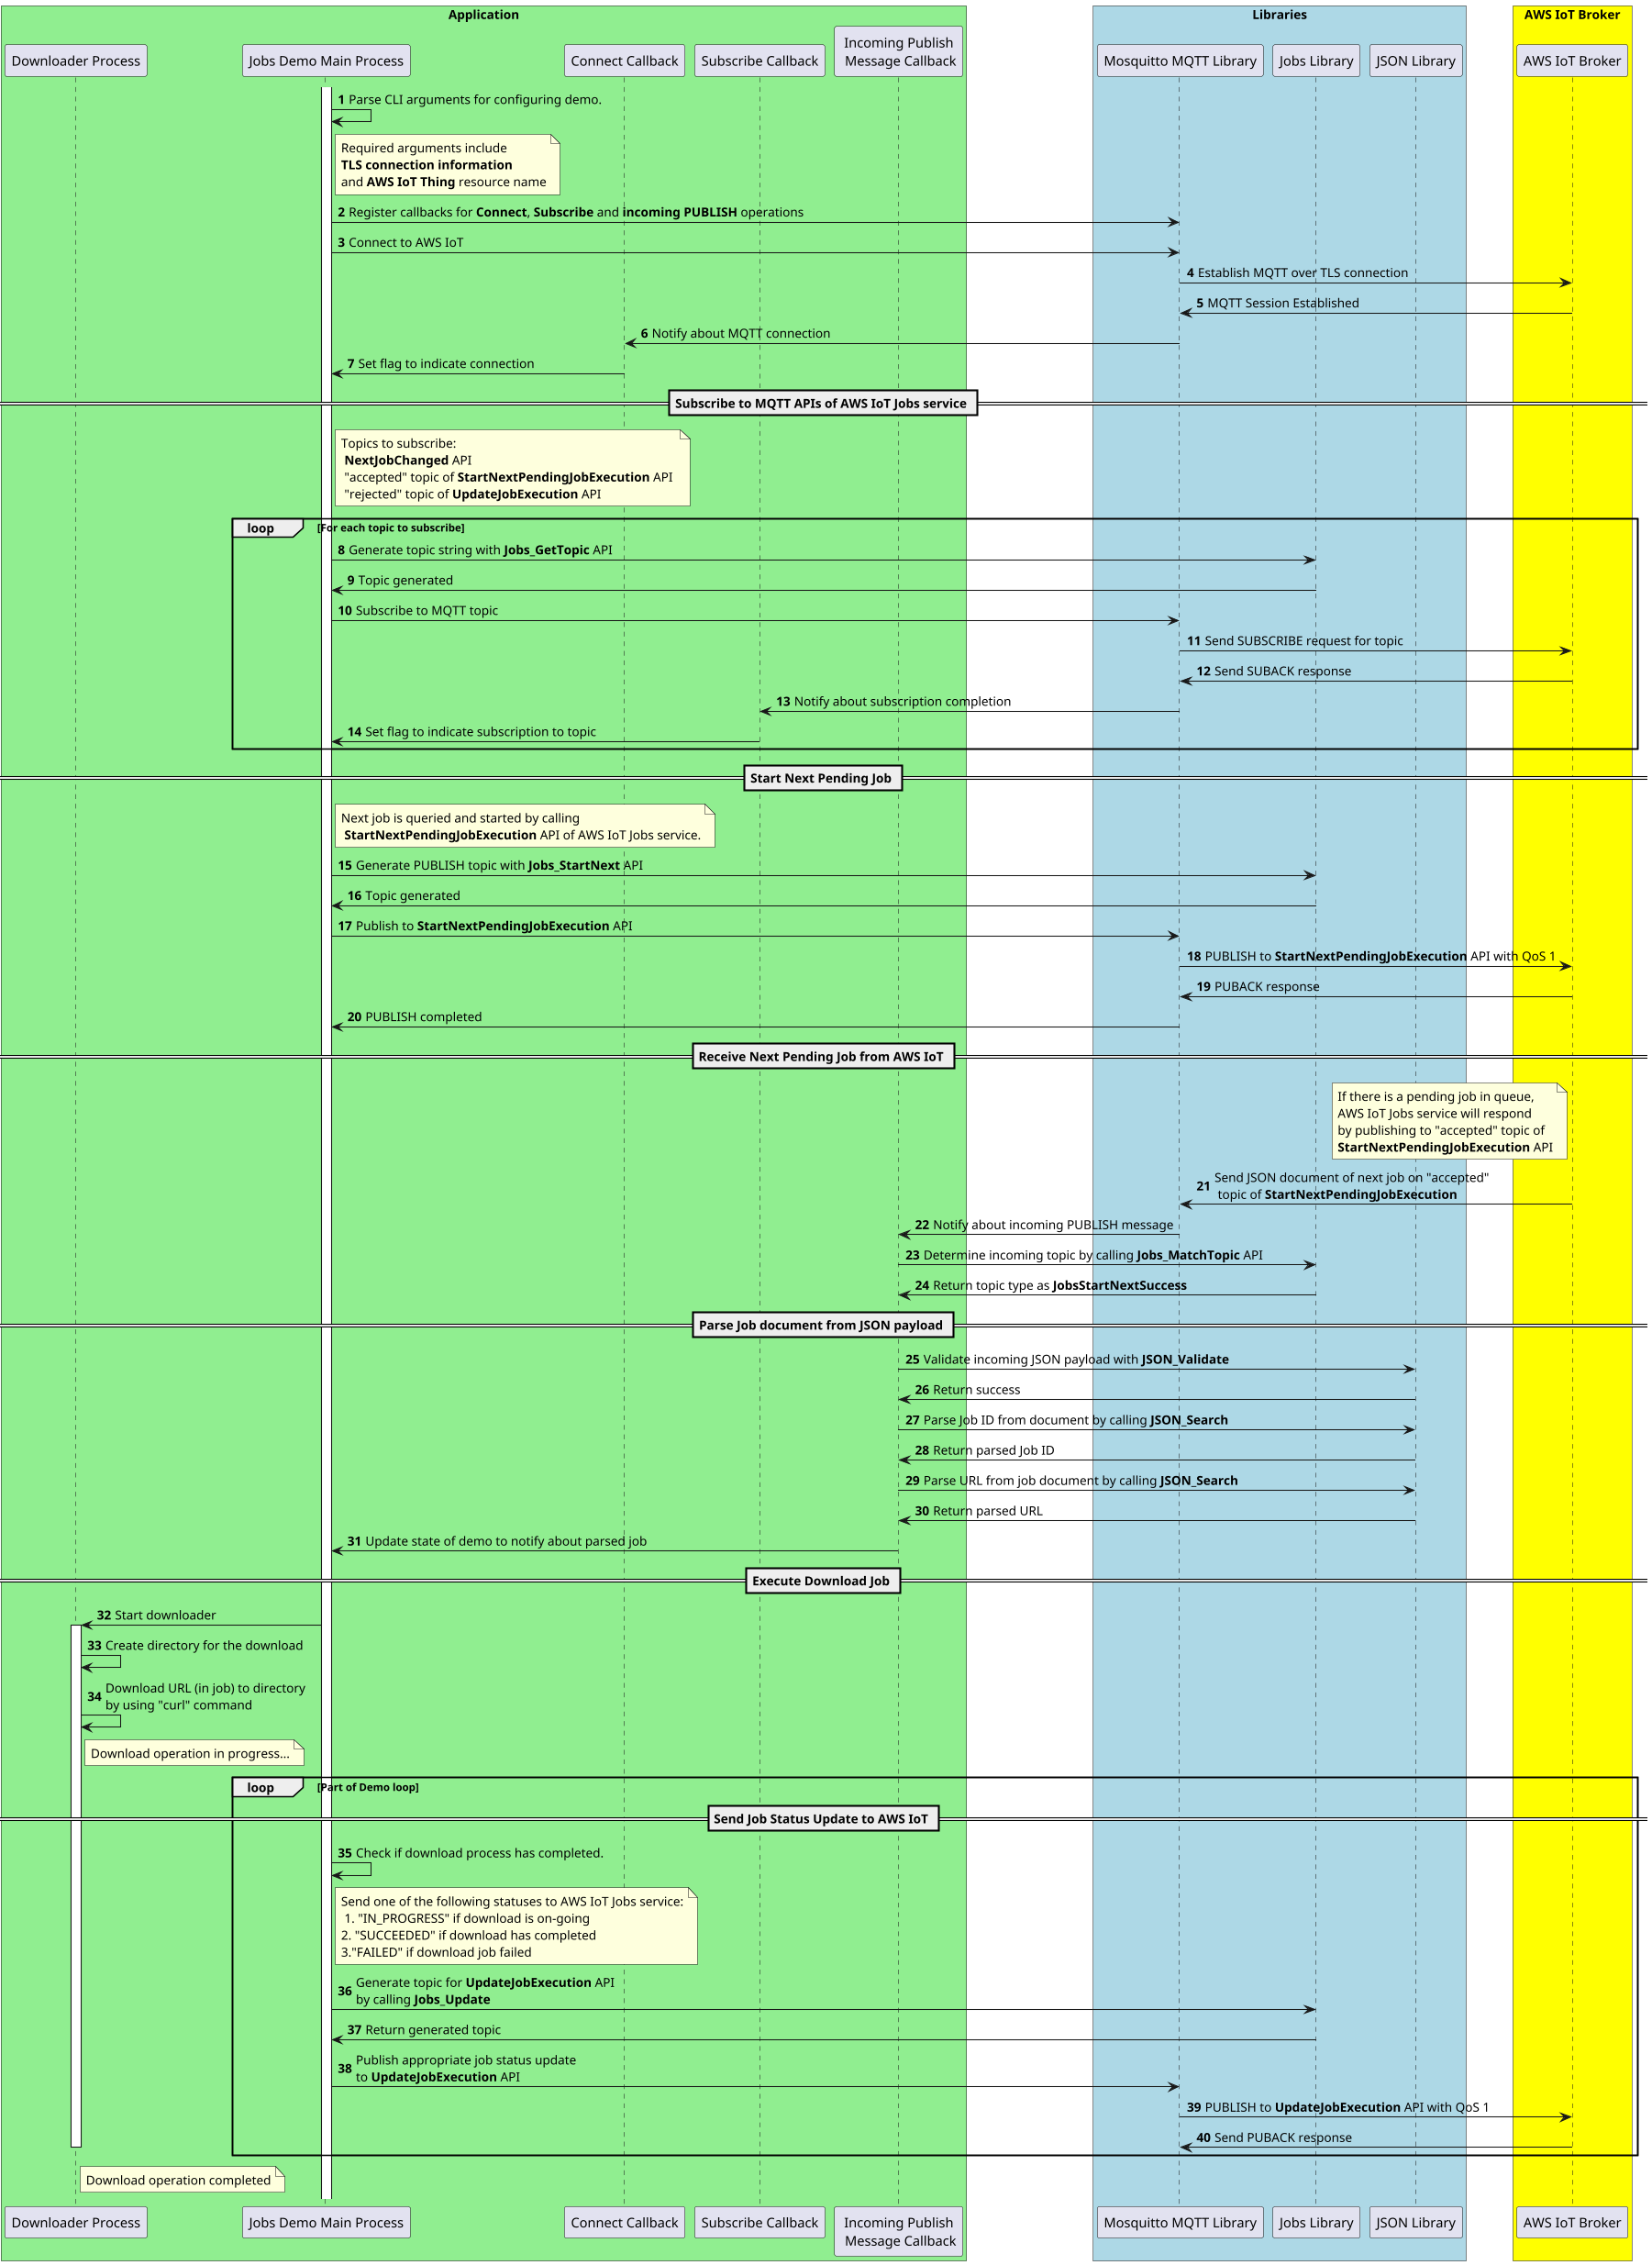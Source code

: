 @startuml
skinparam dpi 100
skinparam classFontSize 8
skinparam classFontName Helvetica
autonumber

box "Application" #LightGreen
	participant "Downloader Process" as download
	participant "Jobs Demo Main Process" as demo
    participant "Connect Callback" as connect_cb
    participant "Subscribe Callback" as subscribe_cb
    participant "Incoming Publish\n Message Callback" as message_cb
end box

box "Libraries" #LightBlue
	participant "Mosquitto MQTT Library" as mqtt
	participant "Jobs Library" as jobs
    participant "JSON Library" as json
end box 

box "AWS IoT Broker" #Yellow
    participant "AWS IoT Broker" as aws
end box

activate demo
demo -> demo: Parse CLI arguments for configuring demo.
note right of demo: Required arguments include \n<b>TLS connection information</b>\nand <b>AWS IoT Thing</b> resource name

demo->mqtt: Register callbacks for <b>Connect</b>, <b>Subscribe</b> and <b>incoming PUBLISH</b> operations

demo->mqtt: Connect to AWS IoT 
mqtt->aws: Establish MQTT over TLS connection
aws->mqtt: MQTT Session Established
mqtt->connect_cb: Notify about MQTT connection
connect_cb->demo: Set flag to indicate connection

== Subscribe to MQTT APIs of AWS IoT Jobs service ==
note right of demo: Topics to subscribe:\n <b>NextJobChanged</b> API \n "accepted" topic of <b>StartNextPendingJobExecution</b> API \n "rejected" topic of <b>UpdateJobExecution</b> API
loop For each topic to subscribe
demo->jobs: Generate topic string with <b>Jobs_GetTopic</b> API
jobs->demo: Topic generated
demo->mqtt: Subscribe to MQTT topic
mqtt-> aws: Send SUBSCRIBE request for topic
aws->mqtt: Send SUBACK response
mqtt->subscribe_cb: Notify about subscription completion
subscribe_cb->demo: Set flag to indicate subscription to topic
end 

== Start Next Pending Job ==
note right of demo: Next job is queried and started by calling \n <b>StartNextPendingJobExecution</b> API of AWS IoT Jobs service.
demo->jobs: Generate PUBLISH topic with <b>Jobs_StartNext</b> API
jobs->demo: Topic generated
demo->mqtt: Publish to <b>StartNextPendingJobExecution</b> API
mqtt->aws: PUBLISH to <b>StartNextPendingJobExecution</b> API with QoS 1
aws->mqtt: PUBACK response
mqtt->demo: PUBLISH completed

== Receive Next Pending Job from AWS IoT ==
note left of aws: If there is a pending job in queue,\nAWS IoT Jobs service will respond\nby publishing to "accepted" topic of \n<b>StartNextPendingJobExecution</b> API
aws->mqtt: Send JSON document of next job on "accepted"\n topic of <b>StartNextPendingJobExecution</b>
mqtt->message_cb: Notify about incoming PUBLISH message
message_cb->jobs: Determine incoming topic by calling <b>Jobs_MatchTopic</b> API
jobs->message_cb: Return topic type as <b>JobsStartNextSuccess</b>

== Parse Job document from JSON payload ==
message_cb->json: Validate incoming JSON payload with <b>JSON_Validate</b>
json->message_cb: Return success
message_cb->json: Parse Job ID from document by calling <b>JSON_Search</b>
json->message_cb: Return parsed Job ID
message_cb->json: Parse URL from job document by calling <b>JSON_Search</b>
json->message_cb: Return parsed URL
message_cb->demo: Update state of demo to notify about parsed job

== Execute Download Job ==
demo->download: Start downloader
activate download
download->download: Create directory for the download
download->download: Download URL (in job) to directory\nby using "curl" command 
note right of download: Download operation in progress...

loop Part of Demo loop
== Send Job Status Update to AWS IoT ==
demo->demo: Check if download process has completed.
note right of demo: Send one of the following statuses to AWS IoT Jobs service:\n 1. "IN_PROGRESS" if download is on-going\n2. "SUCCEEDED" if download has completed\n3."FAILED" if download job failed
demo->jobs: Generate topic for <b>UpdateJobExecution</b> API\nby calling <b>Jobs_Update</b>
jobs->demo: Return generated topic
demo->mqtt:Publish appropriate job status update\nto <b>UpdateJobExecution</b> API
mqtt->aws:PUBLISH to <b>UpdateJobExecution</b> API with QoS 1
aws->mqtt: Send PUBACK response
deactivate download
end
note right of download: Download operation completed
@enduml